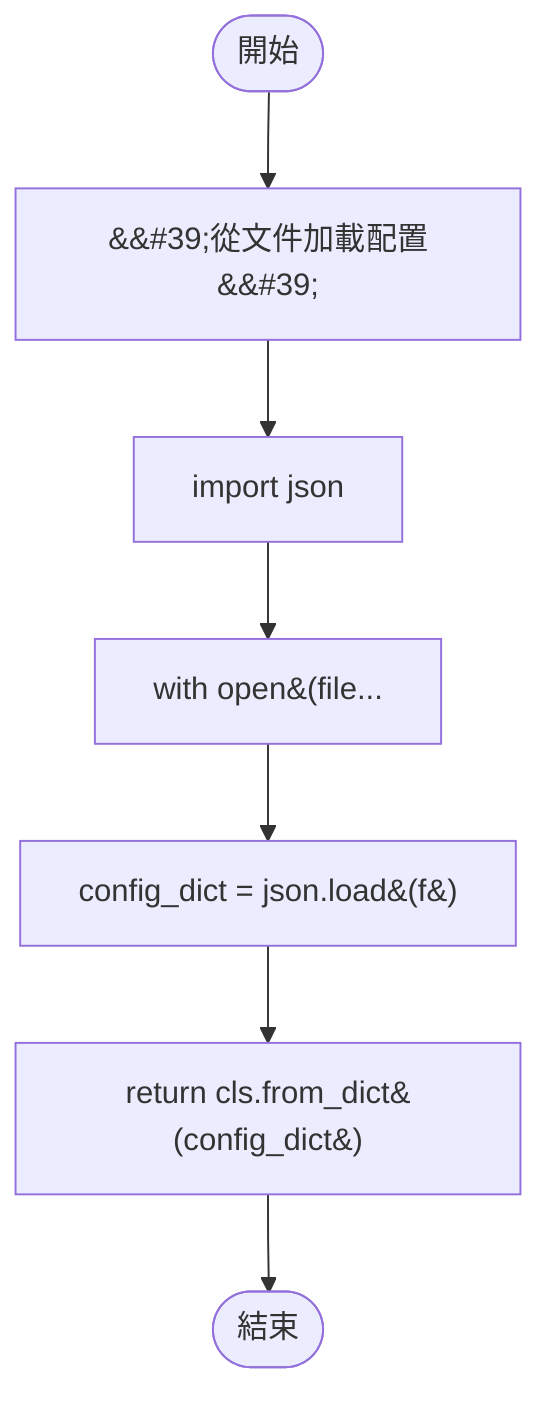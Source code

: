 flowchart TB
    n1([開始])
    n2([結束])
    n3[&amp;&#35;39;從文件加載配置&amp;&#35;39;]
    n4[import json]
    n5[with open&#40;file...]
    n6[config_dict = json.load&#40;f&#41;]
    n7[return cls.from_dict&#40;config_dict&#41;]
    n1 --> n3
    n3 --> n4
    n4 --> n5
    n5 --> n6
    n6 --> n7
    n7 --> n2